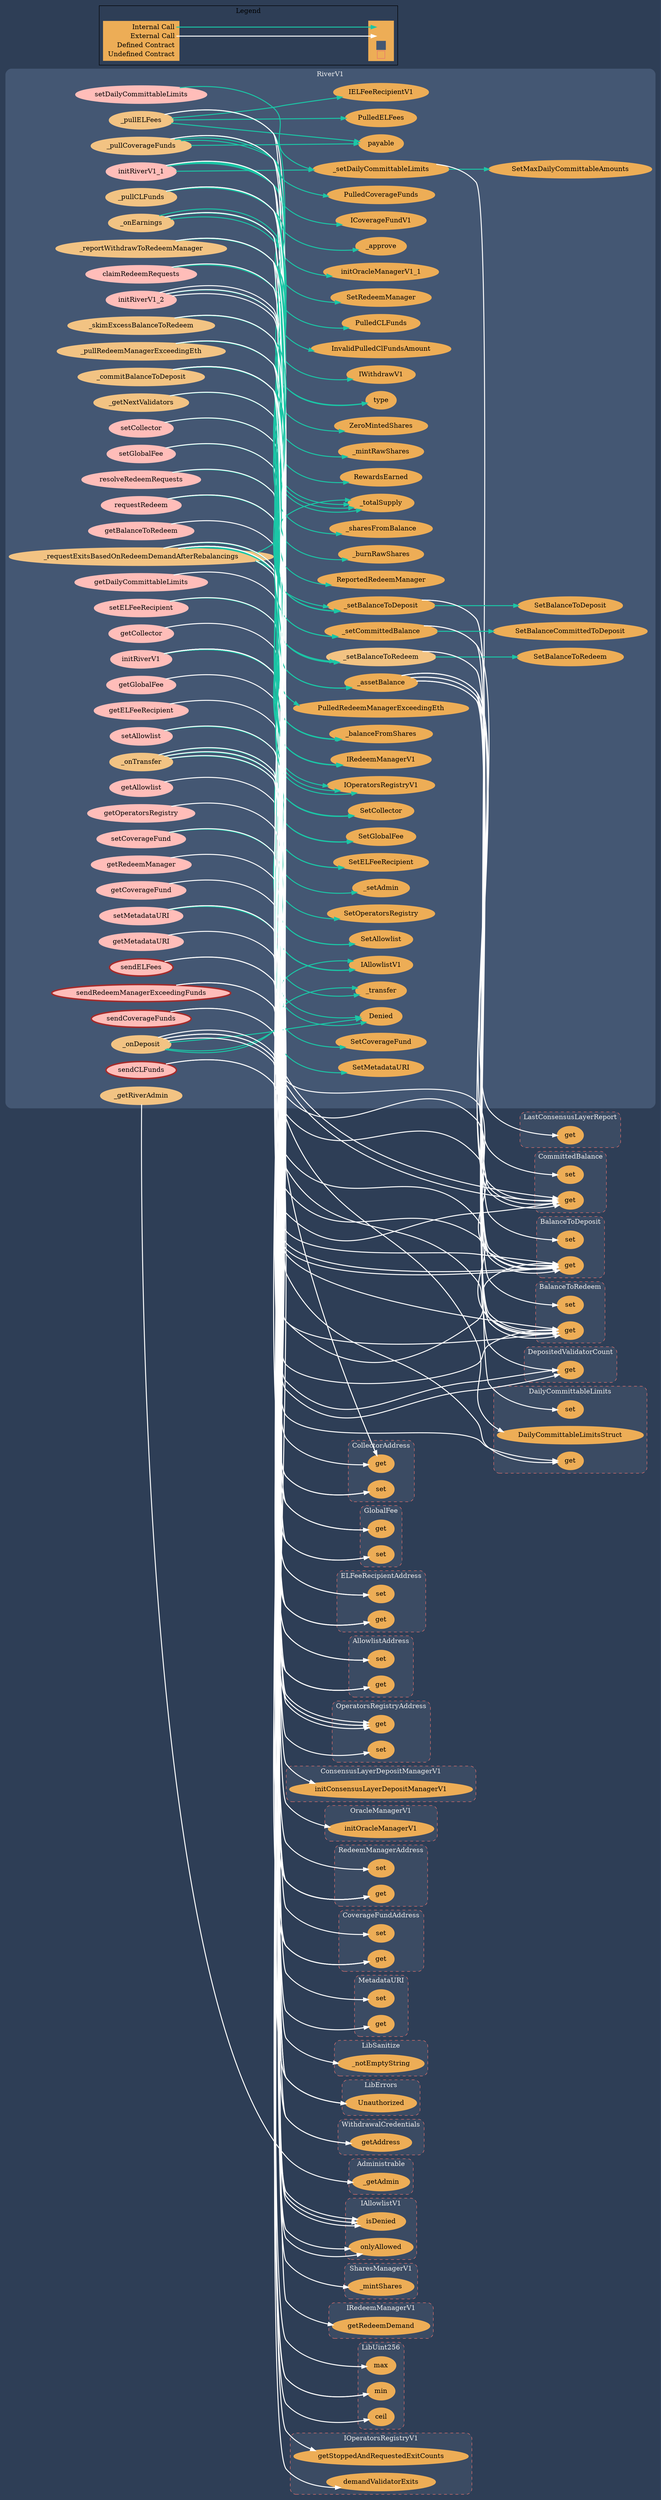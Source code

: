 digraph G {
  graph [ ratio = "auto", page = "100", compound =true, bgcolor = "#2e3e56" ];
  node [ style = "filled", fillcolor = "#edad56", color = "#edad56", penwidth =3 ];
  edge [ color = "#fcfcfc", penwidth =2, fontname = "helvetica Neue Ultra Light" ];
subgraph "clusterRiverV1" {
  graph [ label = "RiverV1", color = "#445773", fontcolor = "#f0f0f0", style = "rounded", bgcolor = "#445773" ];
  "RiverV1.initRiverV1" [ label = "initRiverV1", color = "#ffbdb9", fillcolor = "#ffbdb9" ];
  "RiverV1.initRiverV1_1" [ label = "initRiverV1_1", color = "#ffbdb9", fillcolor = "#ffbdb9" ];
  "RiverV1.initRiverV1_2" [ label = "initRiverV1_2", color = "#ffbdb9", fillcolor = "#ffbdb9" ];
  "RiverV1.getGlobalFee" [ label = "getGlobalFee", color = "#ffbdb9", fillcolor = "#ffbdb9" ];
  "RiverV1.getAllowlist" [ label = "getAllowlist", color = "#ffbdb9", fillcolor = "#ffbdb9" ];
  "RiverV1.getCollector" [ label = "getCollector", color = "#ffbdb9", fillcolor = "#ffbdb9" ];
  "RiverV1.getELFeeRecipient" [ label = "getELFeeRecipient", color = "#ffbdb9", fillcolor = "#ffbdb9" ];
  "RiverV1.getCoverageFund" [ label = "getCoverageFund", color = "#ffbdb9", fillcolor = "#ffbdb9" ];
  "RiverV1.getRedeemManager" [ label = "getRedeemManager", color = "#ffbdb9", fillcolor = "#ffbdb9" ];
  "RiverV1.getMetadataURI" [ label = "getMetadataURI", color = "#ffbdb9", fillcolor = "#ffbdb9" ];
  "RiverV1.getDailyCommittableLimits" [ label = "getDailyCommittableLimits", color = "#ffbdb9", fillcolor = "#ffbdb9" ];
  "RiverV1.setDailyCommittableLimits" [ label = "setDailyCommittableLimits", color = "#ffbdb9", fillcolor = "#ffbdb9" ];
  "RiverV1.getBalanceToRedeem" [ label = "getBalanceToRedeem", color = "#ffbdb9", fillcolor = "#ffbdb9" ];
  "RiverV1.resolveRedeemRequests" [ label = "resolveRedeemRequests", color = "#ffbdb9", fillcolor = "#ffbdb9" ];
  "RiverV1.requestRedeem" [ label = "requestRedeem", color = "#ffbdb9", fillcolor = "#ffbdb9" ];
  "RiverV1.claimRedeemRequests" [ label = "claimRedeemRequests", color = "#ffbdb9", fillcolor = "#ffbdb9" ];
  "RiverV1.setGlobalFee" [ label = "setGlobalFee", color = "#ffbdb9", fillcolor = "#ffbdb9" ];
  "RiverV1.setAllowlist" [ label = "setAllowlist", color = "#ffbdb9", fillcolor = "#ffbdb9" ];
  "RiverV1.setCollector" [ label = "setCollector", color = "#ffbdb9", fillcolor = "#ffbdb9" ];
  "RiverV1.setELFeeRecipient" [ label = "setELFeeRecipient", color = "#ffbdb9", fillcolor = "#ffbdb9" ];
  "RiverV1.setCoverageFund" [ label = "setCoverageFund", color = "#ffbdb9", fillcolor = "#ffbdb9" ];
  "RiverV1.setMetadataURI" [ label = "setMetadataURI", color = "#ffbdb9", fillcolor = "#ffbdb9" ];
  "RiverV1.getOperatorsRegistry" [ label = "getOperatorsRegistry", color = "#ffbdb9", fillcolor = "#ffbdb9" ];
  "RiverV1.sendELFees" [ label = "sendELFees", color = "brown", fillcolor = "#ffbdb9" ];
  "RiverV1.sendCLFunds" [ label = "sendCLFunds", color = "brown", fillcolor = "#ffbdb9" ];
  "RiverV1.sendCoverageFunds" [ label = "sendCoverageFunds", color = "brown", fillcolor = "#ffbdb9" ];
  "RiverV1.sendRedeemManagerExceedingFunds" [ label = "sendRedeemManagerExceedingFunds", color = "brown", fillcolor = "#ffbdb9" ];
  "RiverV1._getRiverAdmin" [ label = "_getRiverAdmin", color = "#f2c383", fillcolor = "#f2c383" ];
  "RiverV1._onTransfer" [ label = "_onTransfer", color = "#f2c383", fillcolor = "#f2c383" ];
  "RiverV1._onDeposit" [ label = "_onDeposit", color = "#f2c383", fillcolor = "#f2c383" ];
  "RiverV1._getNextValidators" [ label = "_getNextValidators", color = "#f2c383", fillcolor = "#f2c383" ];
  "RiverV1._pullELFees" [ label = "_pullELFees", color = "#f2c383", fillcolor = "#f2c383" ];
  "RiverV1._pullCoverageFunds" [ label = "_pullCoverageFunds", color = "#f2c383", fillcolor = "#f2c383" ];
  "RiverV1._onEarnings" [ label = "_onEarnings", color = "#f2c383", fillcolor = "#f2c383" ];
  "RiverV1._assetBalance" [ label = "_assetBalance" ];
  "RiverV1._setDailyCommittableLimits" [ label = "_setDailyCommittableLimits" ];
  "RiverV1._setBalanceToDeposit" [ label = "_setBalanceToDeposit" ];
  "RiverV1._setBalanceToRedeem" [ label = "_setBalanceToRedeem", color = "#f2c383", fillcolor = "#f2c383" ];
  "RiverV1._setCommittedBalance" [ label = "_setCommittedBalance" ];
  "RiverV1._pullCLFunds" [ label = "_pullCLFunds", color = "#f2c383", fillcolor = "#f2c383" ];
  "RiverV1._pullRedeemManagerExceedingEth" [ label = "_pullRedeemManagerExceedingEth", color = "#f2c383", fillcolor = "#f2c383" ];
  "RiverV1._reportWithdrawToRedeemManager" [ label = "_reportWithdrawToRedeemManager", color = "#f2c383", fillcolor = "#f2c383" ];
  "RiverV1._requestExitsBasedOnRedeemDemandAfterRebalancings" [ label = "_requestExitsBasedOnRedeemDemandAfterRebalancings", color = "#f2c383", fillcolor = "#f2c383" ];
  "RiverV1._skimExcessBalanceToRedeem" [ label = "_skimExcessBalanceToRedeem", color = "#f2c383", fillcolor = "#f2c383" ];
  "RiverV1._commitBalanceToDeposit" [ label = "_commitBalanceToDeposit", color = "#f2c383", fillcolor = "#f2c383" ];
  "RiverV1._setAdmin" [ label = "_setAdmin" ];
  "RiverV1.SetCollector" [ label = "SetCollector" ];
  "RiverV1.SetGlobalFee" [ label = "SetGlobalFee" ];
  "RiverV1.SetELFeeRecipient" [ label = "SetELFeeRecipient" ];
  "RiverV1.SetAllowlist" [ label = "SetAllowlist" ];
  "RiverV1.SetOperatorsRegistry" [ label = "SetOperatorsRegistry" ];
  "RiverV1.SetRedeemManager" [ label = "SetRedeemManager" ];
  "RiverV1.initOracleManagerV1_1" [ label = "initOracleManagerV1_1" ];
  "RiverV1._approve" [ label = "_approve" ];
  "RiverV1.type" [ label = "type" ];
  "RiverV1.IRedeemManagerV1" [ label = "IRedeemManagerV1" ];
  "RiverV1.IAllowlistV1" [ label = "IAllowlistV1" ];
  "RiverV1._transfer" [ label = "_transfer" ];
  "RiverV1.SetCoverageFund" [ label = "SetCoverageFund" ];
  "RiverV1.SetMetadataURI" [ label = "SetMetadataURI" ];
  "RiverV1.Denied" [ label = "Denied" ];
  "RiverV1.IOperatorsRegistryV1" [ label = "IOperatorsRegistryV1" ];
  "RiverV1.IELFeeRecipientV1" [ label = "IELFeeRecipientV1" ];
  "RiverV1.payable" [ label = "payable" ];
  "RiverV1.PulledELFees" [ label = "PulledELFees" ];
  "RiverV1.ICoverageFundV1" [ label = "ICoverageFundV1" ];
  "RiverV1.PulledCoverageFunds" [ label = "PulledCoverageFunds" ];
  "RiverV1._totalSupply" [ label = "_totalSupply" ];
  "RiverV1.ZeroMintedShares" [ label = "ZeroMintedShares" ];
  "RiverV1._mintRawShares" [ label = "_mintRawShares" ];
  "RiverV1.RewardsEarned" [ label = "RewardsEarned" ];
  "RiverV1.SetMaxDailyCommittableAmounts" [ label = "SetMaxDailyCommittableAmounts" ];
  "RiverV1.SetBalanceToDeposit" [ label = "SetBalanceToDeposit" ];
  "RiverV1.SetBalanceToRedeem" [ label = "SetBalanceToRedeem" ];
  "RiverV1.SetBalanceCommittedToDeposit" [ label = "SetBalanceCommittedToDeposit" ];
  "RiverV1.IWithdrawV1" [ label = "IWithdrawV1" ];
  "RiverV1.InvalidPulledClFundsAmount" [ label = "InvalidPulledClFundsAmount" ];
  "RiverV1.PulledCLFunds" [ label = "PulledCLFunds" ];
  "RiverV1.PulledRedeemManagerExceedingEth" [ label = "PulledRedeemManagerExceedingEth" ];
  "RiverV1._balanceFromShares" [ label = "_balanceFromShares" ];
  "RiverV1._sharesFromBalance" [ label = "_sharesFromBalance" ];
  "RiverV1.ReportedRedeemManager" [ label = "ReportedRedeemManager" ];
  "RiverV1._burnRawShares" [ label = "_burnRawShares" ];
}

subgraph "clusterCollectorAddress" {
  graph [ label = "CollectorAddress", color = "#e8726d", fontcolor = "#f0f0f0", style = "rounded,dashed", bgcolor = "#3b4b63" ];
  "CollectorAddress.set" [ label = "set" ];
  "CollectorAddress.get" [ label = "get" ];
}

subgraph "clusterGlobalFee" {
  graph [ label = "GlobalFee", color = "#e8726d", fontcolor = "#f0f0f0", style = "rounded,dashed", bgcolor = "#3b4b63" ];
  "GlobalFee.set" [ label = "set" ];
  "GlobalFee.get" [ label = "get" ];
}

subgraph "clusterELFeeRecipientAddress" {
  graph [ label = "ELFeeRecipientAddress", color = "#e8726d", fontcolor = "#f0f0f0", style = "rounded,dashed", bgcolor = "#3b4b63" ];
  "ELFeeRecipientAddress.set" [ label = "set" ];
  "ELFeeRecipientAddress.get" [ label = "get" ];
}

subgraph "clusterAllowlistAddress" {
  graph [ label = "AllowlistAddress", color = "#e8726d", fontcolor = "#f0f0f0", style = "rounded,dashed", bgcolor = "#3b4b63" ];
  "AllowlistAddress.set" [ label = "set" ];
  "AllowlistAddress.get" [ label = "get" ];
}

subgraph "clusterOperatorsRegistryAddress" {
  graph [ label = "OperatorsRegistryAddress", color = "#e8726d", fontcolor = "#f0f0f0", style = "rounded,dashed", bgcolor = "#3b4b63" ];
  "OperatorsRegistryAddress.set" [ label = "set" ];
  "OperatorsRegistryAddress.get" [ label = "get" ];
}

subgraph "clusterConsensusLayerDepositManagerV1" {
  graph [ label = "ConsensusLayerDepositManagerV1", color = "#e8726d", fontcolor = "#f0f0f0", style = "rounded,dashed", bgcolor = "#3b4b63" ];
  "ConsensusLayerDepositManagerV1.initConsensusLayerDepositManagerV1" [ label = "initConsensusLayerDepositManagerV1" ];
}

subgraph "clusterOracleManagerV1" {
  graph [ label = "OracleManagerV1", color = "#e8726d", fontcolor = "#f0f0f0", style = "rounded,dashed", bgcolor = "#3b4b63" ];
  "OracleManagerV1.initOracleManagerV1" [ label = "initOracleManagerV1" ];
}

subgraph "clusterRedeemManagerAddress" {
  graph [ label = "RedeemManagerAddress", color = "#e8726d", fontcolor = "#f0f0f0", style = "rounded,dashed", bgcolor = "#3b4b63" ];
  "RedeemManagerAddress.set" [ label = "set" ];
  "RedeemManagerAddress.get" [ label = "get" ];
}

subgraph "clusterDailyCommittableLimits" {
  graph [ label = "DailyCommittableLimits", color = "#e8726d", fontcolor = "#f0f0f0", style = "rounded,dashed", bgcolor = "#3b4b63" ];
  "DailyCommittableLimits.DailyCommittableLimitsStruct" [ label = "DailyCommittableLimitsStruct" ];
  "DailyCommittableLimits.get" [ label = "get" ];
  "DailyCommittableLimits.set" [ label = "set" ];
}

subgraph "clusterCommittedBalance" {
  graph [ label = "CommittedBalance", color = "#e8726d", fontcolor = "#f0f0f0", style = "rounded,dashed", bgcolor = "#3b4b63" ];
  "CommittedBalance.get" [ label = "get" ];
  "CommittedBalance.set" [ label = "set" ];
}

subgraph "clusterBalanceToDeposit" {
  graph [ label = "BalanceToDeposit", color = "#e8726d", fontcolor = "#f0f0f0", style = "rounded,dashed", bgcolor = "#3b4b63" ];
  "BalanceToDeposit.get" [ label = "get" ];
  "BalanceToDeposit.set" [ label = "set" ];
}

subgraph "clusterCoverageFundAddress" {
  graph [ label = "CoverageFundAddress", color = "#e8726d", fontcolor = "#f0f0f0", style = "rounded,dashed", bgcolor = "#3b4b63" ];
  "CoverageFundAddress.get" [ label = "get" ];
  "CoverageFundAddress.set" [ label = "set" ];
}

subgraph "clusterMetadataURI" {
  graph [ label = "MetadataURI", color = "#e8726d", fontcolor = "#f0f0f0", style = "rounded,dashed", bgcolor = "#3b4b63" ];
  "MetadataURI.get" [ label = "get" ];
  "MetadataURI.set" [ label = "set" ];
}

subgraph "clusterBalanceToRedeem" {
  graph [ label = "BalanceToRedeem", color = "#e8726d", fontcolor = "#f0f0f0", style = "rounded,dashed", bgcolor = "#3b4b63" ];
  "BalanceToRedeem.get" [ label = "get" ];
  "BalanceToRedeem.set" [ label = "set" ];
}

subgraph "clusterLibSanitize" {
  graph [ label = "LibSanitize", color = "#e8726d", fontcolor = "#f0f0f0", style = "rounded,dashed", bgcolor = "#3b4b63" ];
  "LibSanitize._notEmptyString" [ label = "_notEmptyString" ];
}

subgraph "clusterLibErrors" {
  graph [ label = "LibErrors", color = "#e8726d", fontcolor = "#f0f0f0", style = "rounded,dashed", bgcolor = "#3b4b63" ];
  "LibErrors.Unauthorized" [ label = "Unauthorized" ];
}

subgraph "clusterWithdrawalCredentials" {
  graph [ label = "WithdrawalCredentials", color = "#e8726d", fontcolor = "#f0f0f0", style = "rounded,dashed", bgcolor = "#3b4b63" ];
  "WithdrawalCredentials.getAddress" [ label = "getAddress" ];
}

subgraph "clusterAdministrable" {
  graph [ label = "Administrable", color = "#e8726d", fontcolor = "#f0f0f0", style = "rounded,dashed", bgcolor = "#3b4b63" ];
  "Administrable._getAdmin" [ label = "_getAdmin" ];
}

subgraph "clusterIAllowlistV1" {
  graph [ label = "IAllowlistV1", color = "#e8726d", fontcolor = "#f0f0f0", style = "rounded,dashed", bgcolor = "#3b4b63" ];
  "IAllowlistV1.isDenied" [ label = "isDenied" ];
  "IAllowlistV1.onlyAllowed" [ label = "onlyAllowed" ];
}

subgraph "clusterSharesManagerV1" {
  graph [ label = "SharesManagerV1", color = "#e8726d", fontcolor = "#f0f0f0", style = "rounded,dashed", bgcolor = "#3b4b63" ];
  "SharesManagerV1._mintShares" [ label = "_mintShares" ];
}

subgraph "clusterLastConsensusLayerReport" {
  graph [ label = "LastConsensusLayerReport", color = "#e8726d", fontcolor = "#f0f0f0", style = "rounded,dashed", bgcolor = "#3b4b63" ];
  "LastConsensusLayerReport.get" [ label = "get" ];
}

subgraph "clusterDepositedValidatorCount" {
  graph [ label = "DepositedValidatorCount", color = "#e8726d", fontcolor = "#f0f0f0", style = "rounded,dashed", bgcolor = "#3b4b63" ];
  "DepositedValidatorCount.get" [ label = "get" ];
}

subgraph "clusterIRedeemManagerV1" {
  graph [ label = "IRedeemManagerV1", color = "#e8726d", fontcolor = "#f0f0f0", style = "rounded,dashed", bgcolor = "#3b4b63" ];
  "IRedeemManagerV1.getRedeemDemand" [ label = "getRedeemDemand" ];
}

subgraph "clusterLibUint256" {
  graph [ label = "LibUint256", color = "#e8726d", fontcolor = "#f0f0f0", style = "rounded,dashed", bgcolor = "#3b4b63" ];
  "LibUint256.min" [ label = "min" ];
  "LibUint256.ceil" [ label = "ceil" ];
  "LibUint256.max" [ label = "max" ];
}

subgraph "clusterIOperatorsRegistryV1" {
  graph [ label = "IOperatorsRegistryV1", color = "#e8726d", fontcolor = "#f0f0f0", style = "rounded,dashed", bgcolor = "#3b4b63" ];
  "IOperatorsRegistryV1.getStoppedAndRequestedExitCounts" [ label = "getStoppedAndRequestedExitCounts" ];
  "IOperatorsRegistryV1.demandValidatorExits" [ label = "demandValidatorExits" ];
}

  "RiverV1.initRiverV1";
  "RiverV1._setAdmin";
  "CollectorAddress.set";
  "RiverV1.SetCollector";
  "GlobalFee.set";
  "RiverV1.SetGlobalFee";
  "ELFeeRecipientAddress.set";
  "RiverV1.SetELFeeRecipient";
  "AllowlistAddress.set";
  "RiverV1.SetAllowlist";
  "OperatorsRegistryAddress.set";
  "RiverV1.SetOperatorsRegistry";
  "ConsensusLayerDepositManagerV1.initConsensusLayerDepositManagerV1";
  "OracleManagerV1.initOracleManagerV1";
  "RiverV1.initRiverV1_1";
  "RedeemManagerAddress.set";
  "RiverV1.SetRedeemManager";
  "RiverV1._setDailyCommittableLimits";
  "DailyCommittableLimits.DailyCommittableLimitsStruct";
  "RiverV1.initOracleManagerV1_1";
  "RiverV1._approve";
  "RiverV1.type";
  "RiverV1.initRiverV1_2";
  "CommittedBalance.get";
  "RiverV1._setCommittedBalance";
  "RiverV1._setBalanceToDeposit";
  "BalanceToDeposit.get";
  "RiverV1.getGlobalFee";
  "GlobalFee.get";
  "RiverV1.getAllowlist";
  "AllowlistAddress.get";
  "RiverV1.getCollector";
  "CollectorAddress.get";
  "RiverV1.getELFeeRecipient";
  "ELFeeRecipientAddress.get";
  "RiverV1.getCoverageFund";
  "CoverageFundAddress.get";
  "RiverV1.getRedeemManager";
  "RedeemManagerAddress.get";
  "RiverV1.getMetadataURI";
  "MetadataURI.get";
  "RiverV1.getDailyCommittableLimits";
  "DailyCommittableLimits.get";
  "RiverV1.setDailyCommittableLimits";
  "RiverV1.getBalanceToRedeem";
  "BalanceToRedeem.get";
  "RiverV1.resolveRedeemRequests";
  "RiverV1.IRedeemManagerV1";
  "RiverV1.requestRedeem";
  "RiverV1.IAllowlistV1";
  "RiverV1._transfer";
  "RiverV1.claimRedeemRequests";
  "RiverV1.setGlobalFee";
  "RiverV1.setAllowlist";
  "RiverV1.setCollector";
  "RiverV1.setELFeeRecipient";
  "RiverV1.setCoverageFund";
  "CoverageFundAddress.set";
  "RiverV1.SetCoverageFund";
  "RiverV1.setMetadataURI";
  "LibSanitize._notEmptyString";
  "MetadataURI.set";
  "RiverV1.SetMetadataURI";
  "RiverV1.getOperatorsRegistry";
  "OperatorsRegistryAddress.get";
  "RiverV1.sendELFees";
  "LibErrors.Unauthorized";
  "RiverV1.sendCLFunds";
  "WithdrawalCredentials.getAddress";
  "RiverV1.sendCoverageFunds";
  "RiverV1.sendRedeemManagerExceedingFunds";
  "RiverV1._getRiverAdmin";
  "Administrable._getAdmin";
  "RiverV1._onTransfer";
  "IAllowlistV1.isDenied";
  "RiverV1.Denied";
  "RiverV1._onDeposit";
  "SharesManagerV1._mintShares";
  "IAllowlistV1.onlyAllowed";
  "RiverV1._getNextValidators";
  "RiverV1.IOperatorsRegistryV1";
  "RiverV1._pullELFees";
  "RiverV1.IELFeeRecipientV1";
  "RiverV1.payable";
  "RiverV1.PulledELFees";
  "RiverV1._pullCoverageFunds";
  "RiverV1.ICoverageFundV1";
  "RiverV1.PulledCoverageFunds";
  "RiverV1._onEarnings";
  "RiverV1._totalSupply";
  "RiverV1.ZeroMintedShares";
  "RiverV1._assetBalance";
  "RiverV1._mintRawShares";
  "RiverV1.RewardsEarned";
  "LastConsensusLayerReport.get";
  "DepositedValidatorCount.get";
  "DailyCommittableLimits.set";
  "RiverV1.SetMaxDailyCommittableAmounts";
  "RiverV1.SetBalanceToDeposit";
  "BalanceToDeposit.set";
  "RiverV1._setBalanceToRedeem";
  "RiverV1.SetBalanceToRedeem";
  "BalanceToRedeem.set";
  "RiverV1.SetBalanceCommittedToDeposit";
  "CommittedBalance.set";
  "RiverV1._pullCLFunds";
  "RiverV1.IWithdrawV1";
  "RiverV1.InvalidPulledClFundsAmount";
  "RiverV1.PulledCLFunds";
  "RiverV1._pullRedeemManagerExceedingEth";
  "RiverV1.PulledRedeemManagerExceedingEth";
  "RiverV1._reportWithdrawToRedeemManager";
  "IRedeemManagerV1.getRedeemDemand";
  "RiverV1._balanceFromShares";
  "RiverV1._sharesFromBalance";
  "RiverV1.ReportedRedeemManager";
  "RiverV1._burnRawShares";
  "RiverV1._requestExitsBasedOnRedeemDemandAfterRebalancings";
  "LibUint256.min";
  "IOperatorsRegistryV1.getStoppedAndRequestedExitCounts";
  "LibUint256.ceil";
  "IOperatorsRegistryV1.demandValidatorExits";
  "RiverV1._skimExcessBalanceToRedeem";
  "RiverV1._commitBalanceToDeposit";
  "LibUint256.max";
  "RiverV1.initRiverV1" -> "RiverV1._setAdmin" [ color = "#1bc6a6" ];
  "RiverV1.initRiverV1" -> "CollectorAddress.set" [ color = "white" ];
  "RiverV1.initRiverV1" -> "RiverV1.SetCollector" [ color = "#1bc6a6" ];
  "RiverV1.initRiverV1" -> "GlobalFee.set" [ color = "white" ];
  "RiverV1.initRiverV1" -> "RiverV1.SetGlobalFee" [ color = "#1bc6a6" ];
  "RiverV1.initRiverV1" -> "ELFeeRecipientAddress.set" [ color = "white" ];
  "RiverV1.initRiverV1" -> "RiverV1.SetELFeeRecipient" [ color = "#1bc6a6" ];
  "RiverV1.initRiverV1" -> "AllowlistAddress.set" [ color = "white" ];
  "RiverV1.initRiverV1" -> "RiverV1.SetAllowlist" [ color = "#1bc6a6" ];
  "RiverV1.initRiverV1" -> "OperatorsRegistryAddress.set" [ color = "white" ];
  "RiverV1.initRiverV1" -> "RiverV1.SetOperatorsRegistry" [ color = "#1bc6a6" ];
  "RiverV1.initRiverV1" -> "ConsensusLayerDepositManagerV1.initConsensusLayerDepositManagerV1" [ color = "white" ];
  "RiverV1.initRiverV1" -> "OracleManagerV1.initOracleManagerV1" [ color = "white" ];
  "RiverV1.initRiverV1_1" -> "RedeemManagerAddress.set" [ color = "white" ];
  "RiverV1.initRiverV1_1" -> "RiverV1.SetRedeemManager" [ color = "#1bc6a6" ];
  "RiverV1.initRiverV1_1" -> "RiverV1._setDailyCommittableLimits" [ color = "#1bc6a6" ];
  "RiverV1.initRiverV1_1" -> "DailyCommittableLimits.DailyCommittableLimitsStruct" [ color = "white" ];
  "RiverV1.initRiverV1_1" -> "RiverV1.initOracleManagerV1_1" [ color = "#1bc6a6" ];
  "RiverV1.initRiverV1_1" -> "RiverV1._approve" [ color = "#1bc6a6" ];
  "RiverV1.initRiverV1_1" -> "RiverV1.type" [ color = "#1bc6a6" ];
  "RiverV1.initRiverV1_2" -> "CommittedBalance.get" [ color = "white" ];
  "RiverV1.initRiverV1_2" -> "RiverV1._setCommittedBalance" [ color = "#1bc6a6" ];
  "RiverV1.initRiverV1_2" -> "CommittedBalance.get" [ color = "white" ];
  "RiverV1.initRiverV1_2" -> "RiverV1._setBalanceToDeposit" [ color = "#1bc6a6" ];
  "RiverV1.initRiverV1_2" -> "BalanceToDeposit.get" [ color = "white" ];
  "RiverV1.getGlobalFee" -> "GlobalFee.get" [ color = "white" ];
  "RiverV1.getAllowlist" -> "AllowlistAddress.get" [ color = "white" ];
  "RiverV1.getCollector" -> "CollectorAddress.get" [ color = "white" ];
  "RiverV1.getELFeeRecipient" -> "ELFeeRecipientAddress.get" [ color = "white" ];
  "RiverV1.getCoverageFund" -> "CoverageFundAddress.get" [ color = "white" ];
  "RiverV1.getRedeemManager" -> "RedeemManagerAddress.get" [ color = "white" ];
  "RiverV1.getMetadataURI" -> "MetadataURI.get" [ color = "white" ];
  "RiverV1.getDailyCommittableLimits" -> "DailyCommittableLimits.get" [ color = "white" ];
  "RiverV1.setDailyCommittableLimits" -> "RiverV1._setDailyCommittableLimits" [ color = "#1bc6a6" ];
  "RiverV1.getBalanceToRedeem" -> "BalanceToRedeem.get" [ color = "white" ];
  "RiverV1.resolveRedeemRequests" -> "RiverV1.IRedeemManagerV1" [ color = "#1bc6a6" ];
  "RiverV1.resolveRedeemRequests" -> "RedeemManagerAddress.get" [ color = "white" ];
  "RiverV1.requestRedeem" -> "RiverV1.IAllowlistV1" [ color = "#1bc6a6" ];
  "RiverV1.requestRedeem" -> "AllowlistAddress.get" [ color = "white" ];
  "RiverV1.requestRedeem" -> "RiverV1._transfer" [ color = "#1bc6a6" ];
  "RiverV1.requestRedeem" -> "RiverV1.IRedeemManagerV1" [ color = "#1bc6a6" ];
  "RiverV1.requestRedeem" -> "RedeemManagerAddress.get" [ color = "white" ];
  "RiverV1.claimRedeemRequests" -> "RiverV1.IRedeemManagerV1" [ color = "#1bc6a6" ];
  "RiverV1.claimRedeemRequests" -> "RedeemManagerAddress.get" [ color = "white" ];
  "RiverV1.claimRedeemRequests" -> "RiverV1.type" [ color = "#1bc6a6" ];
  "RiverV1.setGlobalFee" -> "GlobalFee.set" [ color = "white" ];
  "RiverV1.setGlobalFee" -> "RiverV1.SetGlobalFee" [ color = "#1bc6a6" ];
  "RiverV1.setAllowlist" -> "AllowlistAddress.set" [ color = "white" ];
  "RiverV1.setAllowlist" -> "RiverV1.SetAllowlist" [ color = "#1bc6a6" ];
  "RiverV1.setCollector" -> "CollectorAddress.set" [ color = "white" ];
  "RiverV1.setCollector" -> "RiverV1.SetCollector" [ color = "#1bc6a6" ];
  "RiverV1.setELFeeRecipient" -> "ELFeeRecipientAddress.set" [ color = "white" ];
  "RiverV1.setELFeeRecipient" -> "RiverV1.SetELFeeRecipient" [ color = "#1bc6a6" ];
  "RiverV1.setCoverageFund" -> "CoverageFundAddress.set" [ color = "white" ];
  "RiverV1.setCoverageFund" -> "RiverV1.SetCoverageFund" [ color = "#1bc6a6" ];
  "RiverV1.setMetadataURI" -> "LibSanitize._notEmptyString" [ color = "white" ];
  "RiverV1.setMetadataURI" -> "MetadataURI.set" [ color = "white" ];
  "RiverV1.setMetadataURI" -> "RiverV1.SetMetadataURI" [ color = "#1bc6a6" ];
  "RiverV1.getOperatorsRegistry" -> "OperatorsRegistryAddress.get" [ color = "white" ];
  "RiverV1.sendELFees" -> "ELFeeRecipientAddress.get" [ color = "white" ];
  "RiverV1.sendELFees" -> "LibErrors.Unauthorized" [ color = "white" ];
  "RiverV1.sendCLFunds" -> "WithdrawalCredentials.getAddress" [ color = "white" ];
  "RiverV1.sendCLFunds" -> "LibErrors.Unauthorized" [ color = "white" ];
  "RiverV1.sendCoverageFunds" -> "CoverageFundAddress.get" [ color = "white" ];
  "RiverV1.sendCoverageFunds" -> "LibErrors.Unauthorized" [ color = "white" ];
  "RiverV1.sendRedeemManagerExceedingFunds" -> "RedeemManagerAddress.get" [ color = "white" ];
  "RiverV1.sendRedeemManagerExceedingFunds" -> "LibErrors.Unauthorized" [ color = "white" ];
  "RiverV1._getRiverAdmin" -> "Administrable._getAdmin" [ color = "white" ];
  "RiverV1._onTransfer" -> "RiverV1.IAllowlistV1" [ color = "#1bc6a6" ];
  "RiverV1._onTransfer" -> "AllowlistAddress.get" [ color = "white" ];
  "RiverV1._onTransfer" -> "IAllowlistV1.isDenied" [ color = "white" ];
  "RiverV1._onTransfer" -> "RiverV1.Denied" [ color = "#1bc6a6" ];
  "RiverV1._onTransfer" -> "IAllowlistV1.isDenied" [ color = "white" ];
  "RiverV1._onTransfer" -> "RiverV1.Denied" [ color = "#1bc6a6" ];
  "RiverV1._onDeposit" -> "SharesManagerV1._mintShares" [ color = "white" ];
  "RiverV1._onDeposit" -> "RiverV1.IAllowlistV1" [ color = "#1bc6a6" ];
  "RiverV1._onDeposit" -> "AllowlistAddress.get" [ color = "white" ];
  "RiverV1._onDeposit" -> "IAllowlistV1.onlyAllowed" [ color = "white" ];
  "RiverV1._onDeposit" -> "IAllowlistV1.onlyAllowed" [ color = "white" ];
  "RiverV1._onDeposit" -> "IAllowlistV1.isDenied" [ color = "white" ];
  "RiverV1._onDeposit" -> "RiverV1.Denied" [ color = "#1bc6a6" ];
  "RiverV1._onDeposit" -> "RiverV1._transfer" [ color = "#1bc6a6" ];
  "RiverV1._getNextValidators" -> "RiverV1.IOperatorsRegistryV1" [ color = "#1bc6a6" ];
  "RiverV1._getNextValidators" -> "OperatorsRegistryAddress.get" [ color = "white" ];
  "RiverV1._pullELFees" -> "ELFeeRecipientAddress.get" [ color = "white" ];
  "RiverV1._pullELFees" -> "RiverV1.IELFeeRecipientV1" [ color = "#1bc6a6" ];
  "RiverV1._pullELFees" -> "RiverV1.payable" [ color = "#1bc6a6" ];
  "RiverV1._pullELFees" -> "RiverV1._setBalanceToDeposit" [ color = "#1bc6a6" ];
  "RiverV1._pullELFees" -> "BalanceToDeposit.get" [ color = "white" ];
  "RiverV1._pullELFees" -> "RiverV1.PulledELFees" [ color = "#1bc6a6" ];
  "RiverV1._pullCoverageFunds" -> "CoverageFundAddress.get" [ color = "white" ];
  "RiverV1._pullCoverageFunds" -> "RiverV1.ICoverageFundV1" [ color = "#1bc6a6" ];
  "RiverV1._pullCoverageFunds" -> "RiverV1.payable" [ color = "#1bc6a6" ];
  "RiverV1._pullCoverageFunds" -> "RiverV1._setBalanceToDeposit" [ color = "#1bc6a6" ];
  "RiverV1._pullCoverageFunds" -> "BalanceToDeposit.get" [ color = "white" ];
  "RiverV1._pullCoverageFunds" -> "RiverV1.PulledCoverageFunds" [ color = "#1bc6a6" ];
  "RiverV1._onEarnings" -> "RiverV1._totalSupply" [ color = "#1bc6a6" ];
  "RiverV1._onEarnings" -> "RiverV1.ZeroMintedShares" [ color = "#1bc6a6" ];
  "RiverV1._onEarnings" -> "RiverV1._assetBalance" [ color = "#1bc6a6" ];
  "RiverV1._onEarnings" -> "GlobalFee.get" [ color = "white" ];
  "RiverV1._onEarnings" -> "CollectorAddress.get" [ color = "white" ];
  "RiverV1._onEarnings" -> "RiverV1._mintRawShares" [ color = "#1bc6a6" ];
  "RiverV1._onEarnings" -> "RiverV1._totalSupply" [ color = "#1bc6a6" ];
  "RiverV1._onEarnings" -> "RiverV1.RewardsEarned" [ color = "#1bc6a6" ];
  "RiverV1._assetBalance" -> "LastConsensusLayerReport.get" [ color = "white" ];
  "RiverV1._assetBalance" -> "DepositedValidatorCount.get" [ color = "white" ];
  "RiverV1._assetBalance" -> "BalanceToDeposit.get" [ color = "white" ];
  "RiverV1._assetBalance" -> "CommittedBalance.get" [ color = "white" ];
  "RiverV1._assetBalance" -> "BalanceToRedeem.get" [ color = "white" ];
  "RiverV1._assetBalance" -> "BalanceToDeposit.get" [ color = "white" ];
  "RiverV1._assetBalance" -> "CommittedBalance.get" [ color = "white" ];
  "RiverV1._assetBalance" -> "BalanceToRedeem.get" [ color = "white" ];
  "RiverV1._setDailyCommittableLimits" -> "DailyCommittableLimits.set" [ color = "white" ];
  "RiverV1._setDailyCommittableLimits" -> "RiverV1.SetMaxDailyCommittableAmounts" [ color = "#1bc6a6" ];
  "RiverV1._setBalanceToDeposit" -> "RiverV1.SetBalanceToDeposit" [ color = "#1bc6a6" ];
  "RiverV1._setBalanceToDeposit" -> "BalanceToDeposit.get" [ color = "white" ];
  "RiverV1._setBalanceToDeposit" -> "BalanceToDeposit.set" [ color = "white" ];
  "RiverV1._setBalanceToRedeem" -> "RiverV1.SetBalanceToRedeem" [ color = "#1bc6a6" ];
  "RiverV1._setBalanceToRedeem" -> "BalanceToRedeem.get" [ color = "white" ];
  "RiverV1._setBalanceToRedeem" -> "BalanceToRedeem.set" [ color = "white" ];
  "RiverV1._setCommittedBalance" -> "RiverV1.SetBalanceCommittedToDeposit" [ color = "#1bc6a6" ];
  "RiverV1._setCommittedBalance" -> "CommittedBalance.get" [ color = "white" ];
  "RiverV1._setCommittedBalance" -> "CommittedBalance.set" [ color = "white" ];
  "RiverV1._pullCLFunds" -> "RiverV1.IWithdrawV1" [ color = "#1bc6a6" ];
  "RiverV1._pullCLFunds" -> "WithdrawalCredentials.getAddress" [ color = "white" ];
  "RiverV1._pullCLFunds" -> "RiverV1.InvalidPulledClFundsAmount" [ color = "#1bc6a6" ];
  "RiverV1._pullCLFunds" -> "RiverV1._setBalanceToDeposit" [ color = "#1bc6a6" ];
  "RiverV1._pullCLFunds" -> "BalanceToDeposit.get" [ color = "white" ];
  "RiverV1._pullCLFunds" -> "RiverV1._setBalanceToRedeem" [ color = "#1bc6a6" ];
  "RiverV1._pullCLFunds" -> "BalanceToRedeem.get" [ color = "white" ];
  "RiverV1._pullCLFunds" -> "RiverV1.PulledCLFunds" [ color = "#1bc6a6" ];
  "RiverV1._pullRedeemManagerExceedingEth" -> "RiverV1.IRedeemManagerV1" [ color = "#1bc6a6" ];
  "RiverV1._pullRedeemManagerExceedingEth" -> "RedeemManagerAddress.get" [ color = "white" ];
  "RiverV1._pullRedeemManagerExceedingEth" -> "RiverV1._setBalanceToDeposit" [ color = "#1bc6a6" ];
  "RiverV1._pullRedeemManagerExceedingEth" -> "BalanceToDeposit.get" [ color = "white" ];
  "RiverV1._pullRedeemManagerExceedingEth" -> "RiverV1.PulledRedeemManagerExceedingEth" [ color = "#1bc6a6" ];
  "RiverV1._reportWithdrawToRedeemManager" -> "RiverV1.IRedeemManagerV1" [ color = "#1bc6a6" ];
  "RiverV1._reportWithdrawToRedeemManager" -> "RedeemManagerAddress.get" [ color = "white" ];
  "RiverV1._reportWithdrawToRedeemManager" -> "RiverV1._assetBalance" [ color = "#1bc6a6" ];
  "RiverV1._reportWithdrawToRedeemManager" -> "RiverV1._totalSupply" [ color = "#1bc6a6" ];
  "RiverV1._reportWithdrawToRedeemManager" -> "IRedeemManagerV1.getRedeemDemand" [ color = "white" ];
  "RiverV1._reportWithdrawToRedeemManager" -> "RiverV1._balanceFromShares" [ color = "#1bc6a6" ];
  "RiverV1._reportWithdrawToRedeemManager" -> "BalanceToRedeem.get" [ color = "white" ];
  "RiverV1._reportWithdrawToRedeemManager" -> "RiverV1._sharesFromBalance" [ color = "#1bc6a6" ];
  "RiverV1._reportWithdrawToRedeemManager" -> "RiverV1.ReportedRedeemManager" [ color = "#1bc6a6" ];
  "RiverV1._reportWithdrawToRedeemManager" -> "RiverV1._setBalanceToRedeem" [ color = "#1bc6a6" ];
  "RiverV1._reportWithdrawToRedeemManager" -> "RiverV1._burnRawShares" [ color = "#1bc6a6" ];
  "RiverV1._requestExitsBasedOnRedeemDemandAfterRebalancings" -> "RiverV1.IOperatorsRegistryV1" [ color = "#1bc6a6" ];
  "RiverV1._requestExitsBasedOnRedeemDemandAfterRebalancings" -> "OperatorsRegistryAddress.get" [ color = "white" ];
  "RiverV1._requestExitsBasedOnRedeemDemandAfterRebalancings" -> "DepositedValidatorCount.get" [ color = "white" ];
  "RiverV1._requestExitsBasedOnRedeemDemandAfterRebalancings" -> "RiverV1._totalSupply" [ color = "#1bc6a6" ];
  "RiverV1._requestExitsBasedOnRedeemDemandAfterRebalancings" -> "BalanceToRedeem.get" [ color = "white" ];
  "RiverV1._requestExitsBasedOnRedeemDemandAfterRebalancings" -> "BalanceToDeposit.get" [ color = "white" ];
  "RiverV1._requestExitsBasedOnRedeemDemandAfterRebalancings" -> "RiverV1._balanceFromShares" [ color = "#1bc6a6" ];
  "RiverV1._requestExitsBasedOnRedeemDemandAfterRebalancings" -> "RiverV1.IRedeemManagerV1" [ color = "#1bc6a6" ];
  "RiverV1._requestExitsBasedOnRedeemDemandAfterRebalancings" -> "RedeemManagerAddress.get" [ color = "white" ];
  "RiverV1._requestExitsBasedOnRedeemDemandAfterRebalancings" -> "LibUint256.min" [ color = "white" ];
  "RiverV1._requestExitsBasedOnRedeemDemandAfterRebalancings" -> "RiverV1._setBalanceToRedeem" [ color = "#1bc6a6" ];
  "RiverV1._requestExitsBasedOnRedeemDemandAfterRebalancings" -> "RiverV1._setBalanceToDeposit" [ color = "#1bc6a6" ];
  "RiverV1._requestExitsBasedOnRedeemDemandAfterRebalancings" -> "RiverV1.IOperatorsRegistryV1" [ color = "#1bc6a6" ];
  "RiverV1._requestExitsBasedOnRedeemDemandAfterRebalancings" -> "OperatorsRegistryAddress.get" [ color = "white" ];
  "RiverV1._requestExitsBasedOnRedeemDemandAfterRebalancings" -> "IOperatorsRegistryV1.getStoppedAndRequestedExitCounts" [ color = "white" ];
  "RiverV1._requestExitsBasedOnRedeemDemandAfterRebalancings" -> "LibUint256.ceil" [ color = "white" ];
  "RiverV1._requestExitsBasedOnRedeemDemandAfterRebalancings" -> "IOperatorsRegistryV1.demandValidatorExits" [ color = "white" ];
  "RiverV1._requestExitsBasedOnRedeemDemandAfterRebalancings" -> "DepositedValidatorCount.get" [ color = "white" ];
  "RiverV1._skimExcessBalanceToRedeem" -> "BalanceToRedeem.get" [ color = "white" ];
  "RiverV1._skimExcessBalanceToRedeem" -> "RiverV1._setBalanceToDeposit" [ color = "#1bc6a6" ];
  "RiverV1._skimExcessBalanceToRedeem" -> "BalanceToDeposit.get" [ color = "white" ];
  "RiverV1._skimExcessBalanceToRedeem" -> "RiverV1._setBalanceToRedeem" [ color = "#1bc6a6" ];
  "RiverV1._commitBalanceToDeposit" -> "RiverV1._assetBalance" [ color = "#1bc6a6" ];
  "RiverV1._commitBalanceToDeposit" -> "BalanceToDeposit.get" [ color = "white" ];
  "RiverV1._commitBalanceToDeposit" -> "DailyCommittableLimits.get" [ color = "white" ];
  "RiverV1._commitBalanceToDeposit" -> "LibUint256.max" [ color = "white" ];
  "RiverV1._commitBalanceToDeposit" -> "LibUint256.min" [ color = "white" ];
  "RiverV1._commitBalanceToDeposit" -> "RiverV1._setCommittedBalance" [ color = "#1bc6a6" ];
  "RiverV1._commitBalanceToDeposit" -> "CommittedBalance.get" [ color = "white" ];
  "RiverV1._commitBalanceToDeposit" -> "RiverV1._setBalanceToDeposit" [ color = "#1bc6a6" ];


rankdir=LR
node [shape=plaintext]
subgraph cluster_01 { 
label = "Legend";
key [label=<<table border="0" cellpadding="2" cellspacing="0" cellborder="0">
  <tr><td align="right" port="i1">Internal Call</td></tr>
  <tr><td align="right" port="i2">External Call</td></tr>
  <tr><td align="right" port="i3">Defined Contract</td></tr>
  <tr><td align="right" port="i4">Undefined Contract</td></tr>
  </table>>]
key2 [label=<<table border="0" cellpadding="2" cellspacing="0" cellborder="0">
  <tr><td port="i1">&nbsp;&nbsp;&nbsp;</td></tr>
  <tr><td port="i2">&nbsp;&nbsp;&nbsp;</td></tr>
  <tr><td port="i3" bgcolor="#445773">&nbsp;&nbsp;&nbsp;</td></tr>
  <tr><td port="i4">
    <table border="1" cellborder="0" cellspacing="0" cellpadding="7" color="#e8726d">
      <tr>
       <td></td>
      </tr>
     </table>
  </td></tr>
  </table>>]
key:i1:e -> key2:i1:w [color="#1bc6a6"]
key:i2:e -> key2:i2:w [color="white"]
}
}
